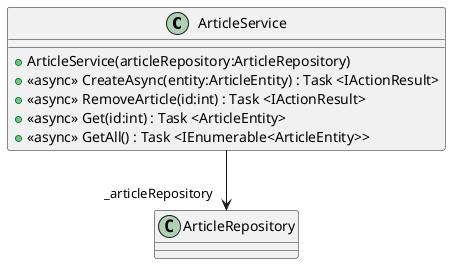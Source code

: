 @startuml
class ArticleService {
    + ArticleService(articleRepository:ArticleRepository)
    + <<async>> CreateAsync(entity:ArticleEntity) : Task <IActionResult>
    + <<async>> RemoveArticle(id:int) : Task <IActionResult>
    + <<async>> Get(id:int) : Task <ArticleEntity>
    + <<async>> GetAll() : Task <IEnumerable<ArticleEntity>>
}
ArticleService --> "_articleRepository" ArticleRepository
@enduml
